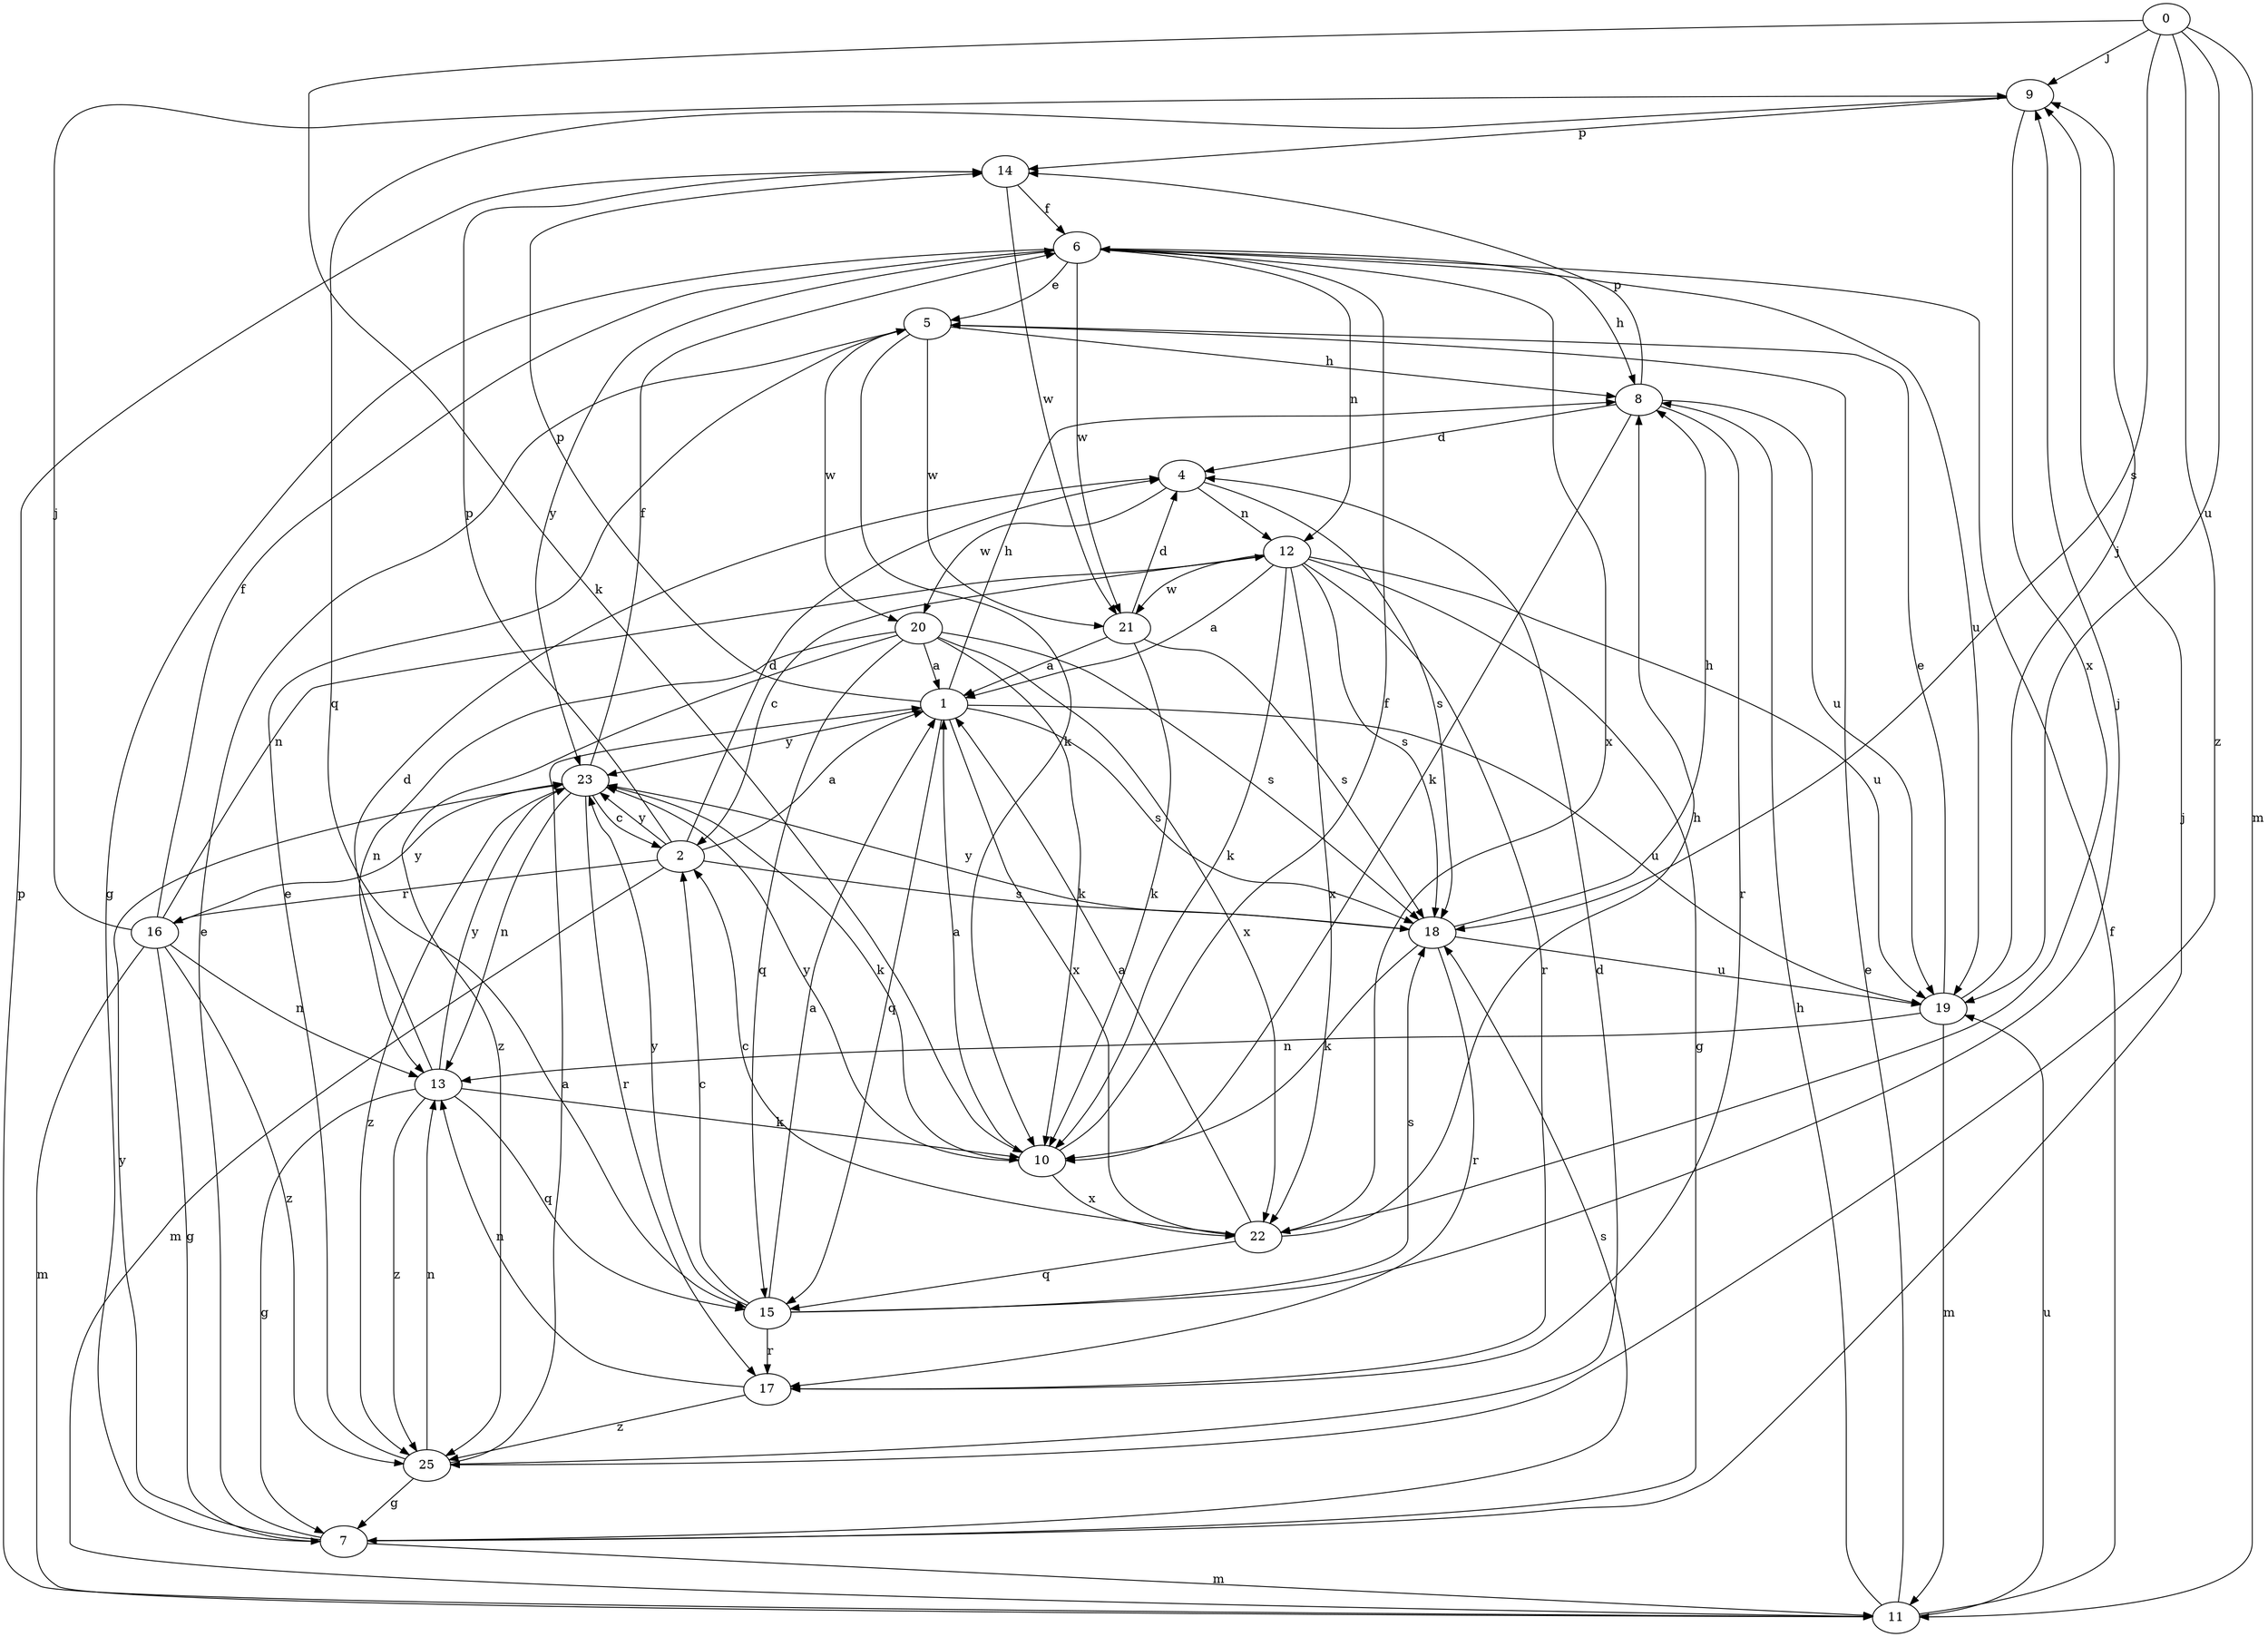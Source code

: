 strict digraph  {
0;
1;
2;
4;
5;
6;
7;
8;
9;
10;
11;
12;
13;
14;
15;
16;
17;
18;
19;
20;
21;
22;
23;
25;
0 -> 9  [label=j];
0 -> 10  [label=k];
0 -> 11  [label=m];
0 -> 18  [label=s];
0 -> 19  [label=u];
0 -> 25  [label=z];
1 -> 8  [label=h];
1 -> 14  [label=p];
1 -> 15  [label=q];
1 -> 18  [label=s];
1 -> 19  [label=u];
1 -> 22  [label=x];
1 -> 23  [label=y];
2 -> 1  [label=a];
2 -> 4  [label=d];
2 -> 11  [label=m];
2 -> 14  [label=p];
2 -> 16  [label=r];
2 -> 18  [label=s];
2 -> 23  [label=y];
4 -> 12  [label=n];
4 -> 18  [label=s];
4 -> 20  [label=w];
5 -> 8  [label=h];
5 -> 10  [label=k];
5 -> 20  [label=w];
5 -> 21  [label=w];
6 -> 5  [label=e];
6 -> 7  [label=g];
6 -> 8  [label=h];
6 -> 12  [label=n];
6 -> 19  [label=u];
6 -> 21  [label=w];
6 -> 22  [label=x];
6 -> 23  [label=y];
7 -> 5  [label=e];
7 -> 9  [label=j];
7 -> 11  [label=m];
7 -> 18  [label=s];
7 -> 23  [label=y];
8 -> 4  [label=d];
8 -> 10  [label=k];
8 -> 14  [label=p];
8 -> 17  [label=r];
8 -> 19  [label=u];
9 -> 14  [label=p];
9 -> 15  [label=q];
9 -> 22  [label=x];
10 -> 1  [label=a];
10 -> 6  [label=f];
10 -> 22  [label=x];
10 -> 23  [label=y];
11 -> 5  [label=e];
11 -> 6  [label=f];
11 -> 8  [label=h];
11 -> 14  [label=p];
11 -> 19  [label=u];
12 -> 1  [label=a];
12 -> 2  [label=c];
12 -> 7  [label=g];
12 -> 10  [label=k];
12 -> 17  [label=r];
12 -> 18  [label=s];
12 -> 19  [label=u];
12 -> 21  [label=w];
12 -> 22  [label=x];
13 -> 4  [label=d];
13 -> 7  [label=g];
13 -> 10  [label=k];
13 -> 15  [label=q];
13 -> 23  [label=y];
13 -> 25  [label=z];
14 -> 6  [label=f];
14 -> 21  [label=w];
15 -> 1  [label=a];
15 -> 2  [label=c];
15 -> 9  [label=j];
15 -> 17  [label=r];
15 -> 18  [label=s];
15 -> 23  [label=y];
16 -> 6  [label=f];
16 -> 7  [label=g];
16 -> 9  [label=j];
16 -> 11  [label=m];
16 -> 12  [label=n];
16 -> 13  [label=n];
16 -> 23  [label=y];
16 -> 25  [label=z];
17 -> 13  [label=n];
17 -> 25  [label=z];
18 -> 8  [label=h];
18 -> 10  [label=k];
18 -> 17  [label=r];
18 -> 19  [label=u];
18 -> 23  [label=y];
19 -> 5  [label=e];
19 -> 9  [label=j];
19 -> 11  [label=m];
19 -> 13  [label=n];
20 -> 1  [label=a];
20 -> 10  [label=k];
20 -> 13  [label=n];
20 -> 15  [label=q];
20 -> 18  [label=s];
20 -> 22  [label=x];
20 -> 25  [label=z];
21 -> 1  [label=a];
21 -> 4  [label=d];
21 -> 10  [label=k];
21 -> 18  [label=s];
22 -> 1  [label=a];
22 -> 2  [label=c];
22 -> 8  [label=h];
22 -> 15  [label=q];
23 -> 2  [label=c];
23 -> 6  [label=f];
23 -> 10  [label=k];
23 -> 13  [label=n];
23 -> 17  [label=r];
23 -> 25  [label=z];
25 -> 1  [label=a];
25 -> 4  [label=d];
25 -> 5  [label=e];
25 -> 7  [label=g];
25 -> 13  [label=n];
}
